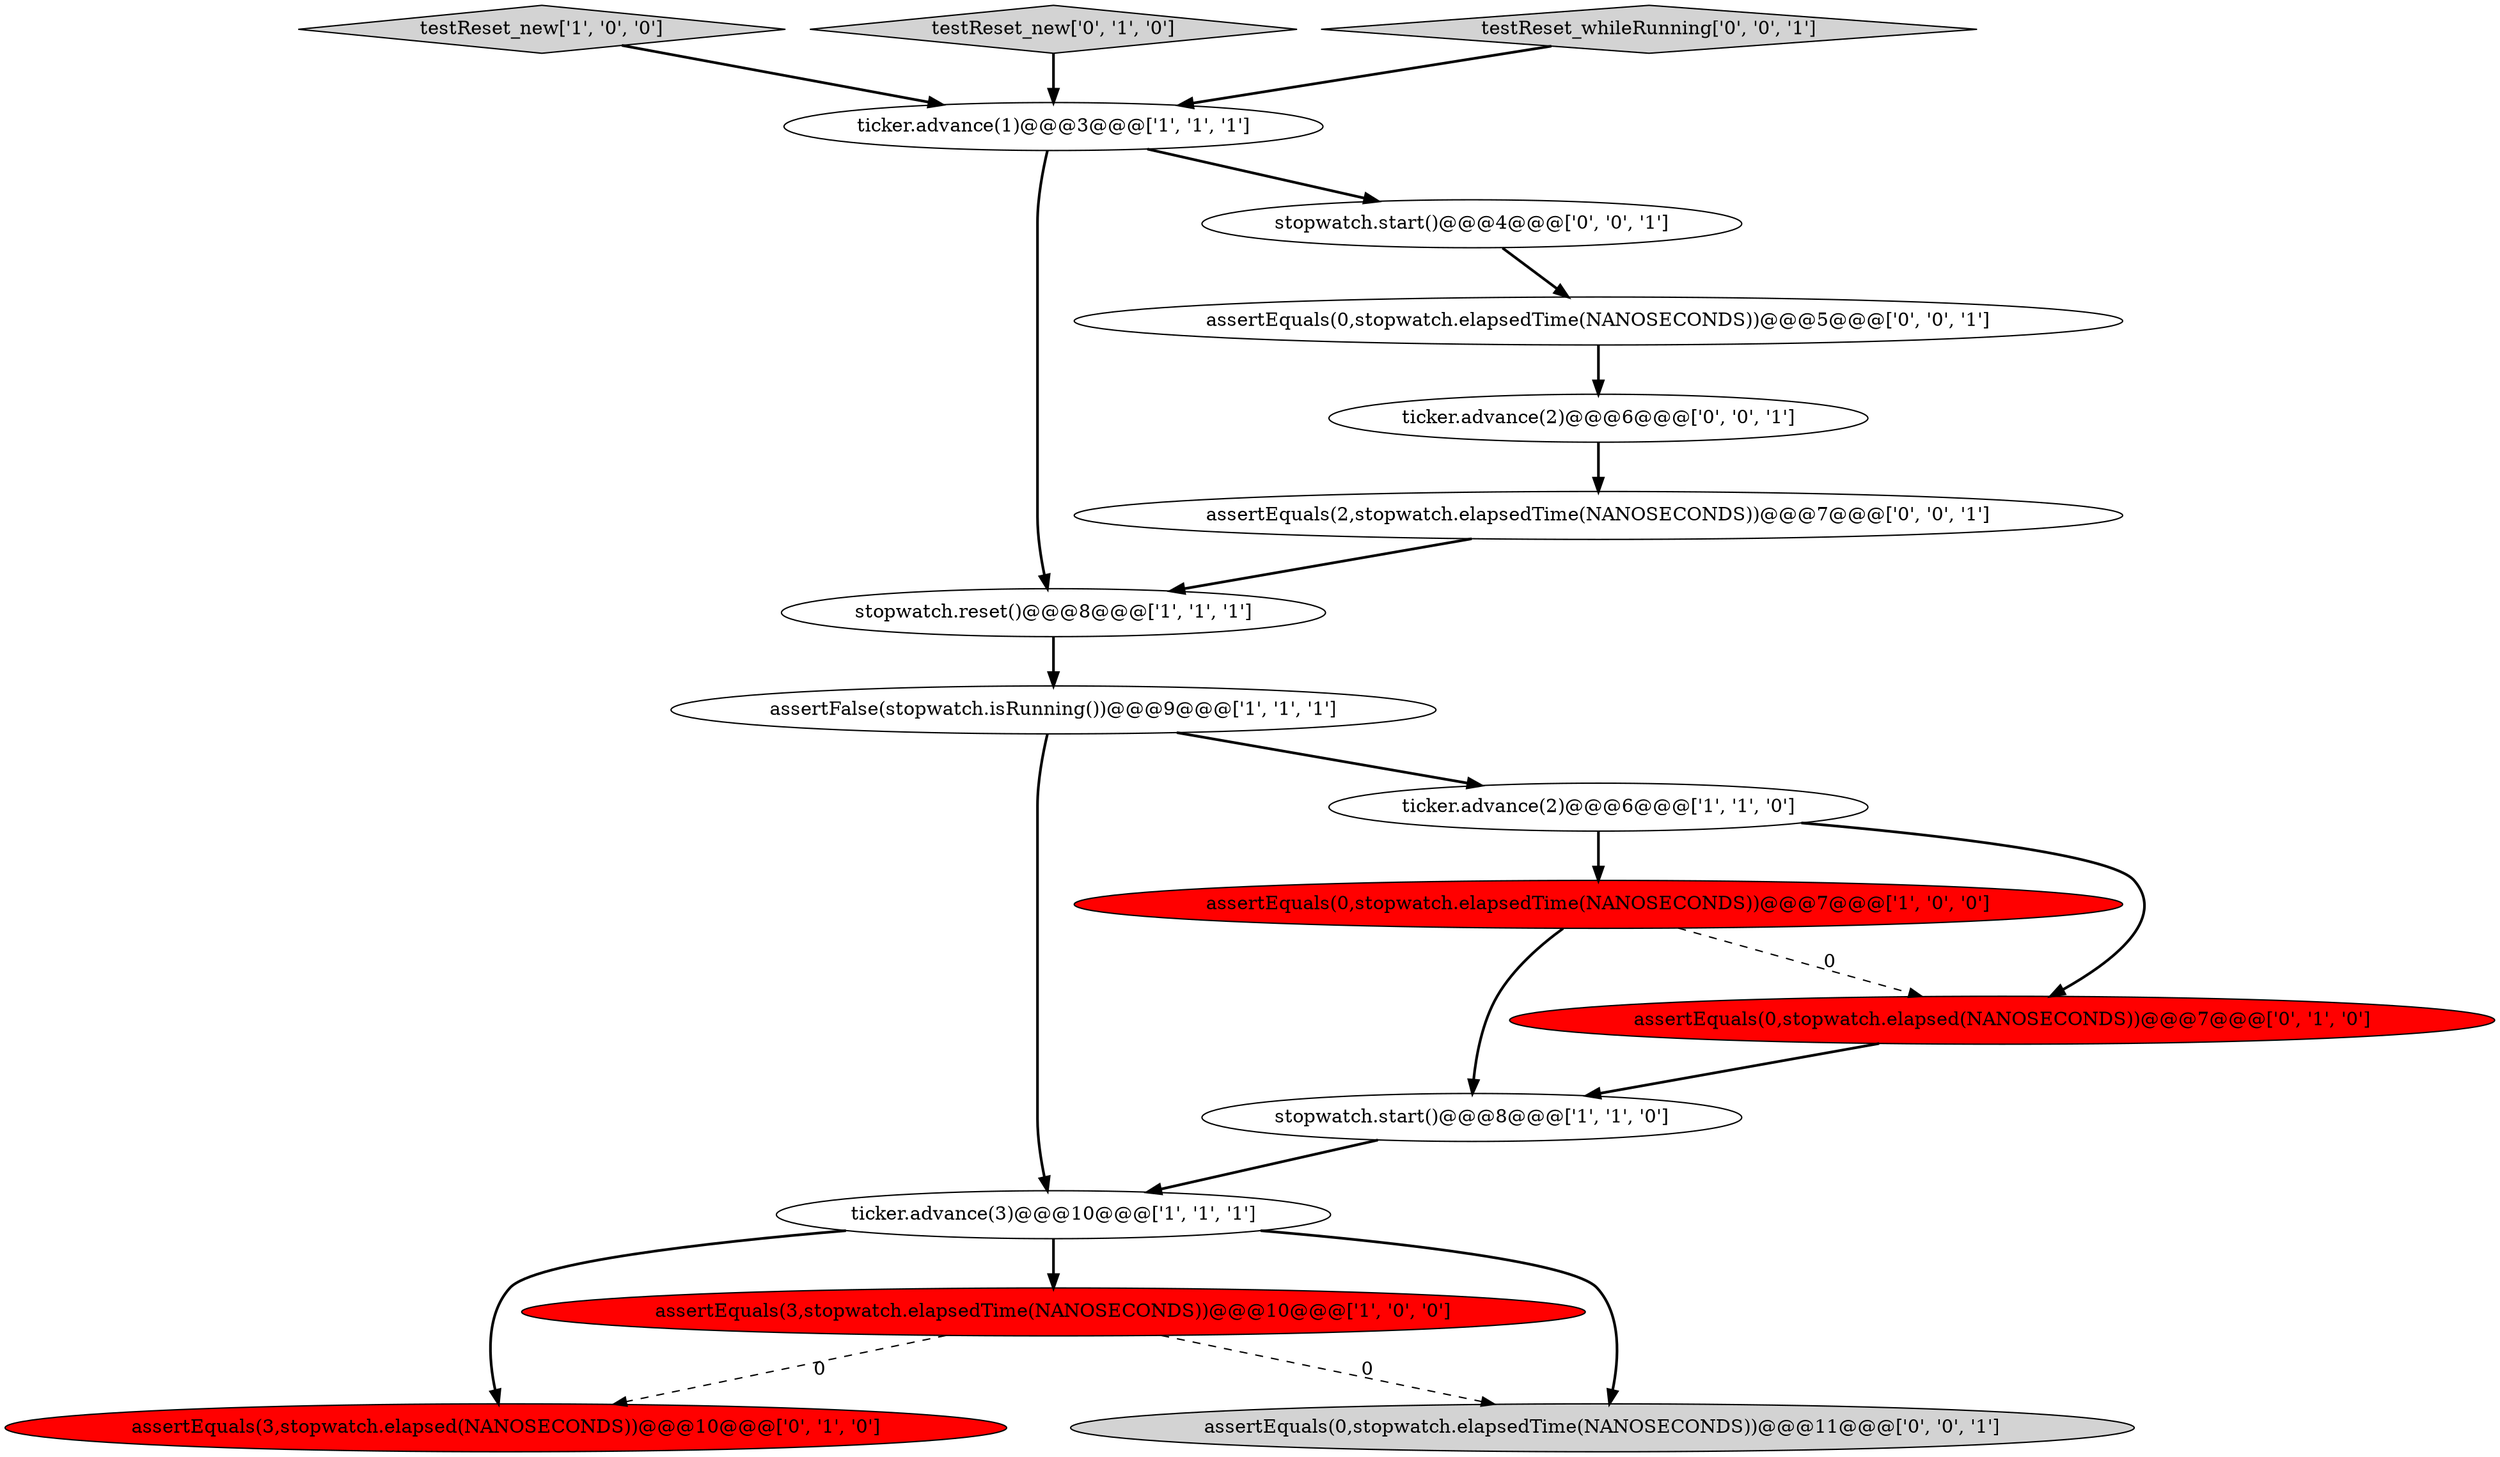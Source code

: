 digraph {
7 [style = filled, label = "testReset_new['1', '0', '0']", fillcolor = lightgray, shape = diamond image = "AAA0AAABBB1BBB"];
8 [style = filled, label = "assertEquals(3,stopwatch.elapsedTime(NANOSECONDS))@@@10@@@['1', '0', '0']", fillcolor = red, shape = ellipse image = "AAA1AAABBB1BBB"];
6 [style = filled, label = "assertEquals(0,stopwatch.elapsedTime(NANOSECONDS))@@@7@@@['1', '0', '0']", fillcolor = red, shape = ellipse image = "AAA1AAABBB1BBB"];
9 [style = filled, label = "testReset_new['0', '1', '0']", fillcolor = lightgray, shape = diamond image = "AAA0AAABBB2BBB"];
11 [style = filled, label = "assertEquals(3,stopwatch.elapsed(NANOSECONDS))@@@10@@@['0', '1', '0']", fillcolor = red, shape = ellipse image = "AAA1AAABBB2BBB"];
16 [style = filled, label = "assertEquals(2,stopwatch.elapsedTime(NANOSECONDS))@@@7@@@['0', '0', '1']", fillcolor = white, shape = ellipse image = "AAA0AAABBB3BBB"];
2 [style = filled, label = "ticker.advance(3)@@@10@@@['1', '1', '1']", fillcolor = white, shape = ellipse image = "AAA0AAABBB1BBB"];
4 [style = filled, label = "stopwatch.start()@@@8@@@['1', '1', '0']", fillcolor = white, shape = ellipse image = "AAA0AAABBB1BBB"];
10 [style = filled, label = "assertEquals(0,stopwatch.elapsed(NANOSECONDS))@@@7@@@['0', '1', '0']", fillcolor = red, shape = ellipse image = "AAA1AAABBB2BBB"];
3 [style = filled, label = "stopwatch.reset()@@@8@@@['1', '1', '1']", fillcolor = white, shape = ellipse image = "AAA0AAABBB1BBB"];
14 [style = filled, label = "assertEquals(0,stopwatch.elapsedTime(NANOSECONDS))@@@11@@@['0', '0', '1']", fillcolor = lightgray, shape = ellipse image = "AAA0AAABBB3BBB"];
15 [style = filled, label = "testReset_whileRunning['0', '0', '1']", fillcolor = lightgray, shape = diamond image = "AAA0AAABBB3BBB"];
0 [style = filled, label = "ticker.advance(1)@@@3@@@['1', '1', '1']", fillcolor = white, shape = ellipse image = "AAA0AAABBB1BBB"];
13 [style = filled, label = "stopwatch.start()@@@4@@@['0', '0', '1']", fillcolor = white, shape = ellipse image = "AAA0AAABBB3BBB"];
12 [style = filled, label = "ticker.advance(2)@@@6@@@['0', '0', '1']", fillcolor = white, shape = ellipse image = "AAA0AAABBB3BBB"];
17 [style = filled, label = "assertEquals(0,stopwatch.elapsedTime(NANOSECONDS))@@@5@@@['0', '0', '1']", fillcolor = white, shape = ellipse image = "AAA0AAABBB3BBB"];
5 [style = filled, label = "assertFalse(stopwatch.isRunning())@@@9@@@['1', '1', '1']", fillcolor = white, shape = ellipse image = "AAA0AAABBB1BBB"];
1 [style = filled, label = "ticker.advance(2)@@@6@@@['1', '1', '0']", fillcolor = white, shape = ellipse image = "AAA0AAABBB1BBB"];
0->3 [style = bold, label=""];
16->3 [style = bold, label=""];
9->0 [style = bold, label=""];
0->13 [style = bold, label=""];
7->0 [style = bold, label=""];
12->16 [style = bold, label=""];
4->2 [style = bold, label=""];
8->14 [style = dashed, label="0"];
6->10 [style = dashed, label="0"];
6->4 [style = bold, label=""];
5->1 [style = bold, label=""];
13->17 [style = bold, label=""];
3->5 [style = bold, label=""];
17->12 [style = bold, label=""];
1->6 [style = bold, label=""];
5->2 [style = bold, label=""];
15->0 [style = bold, label=""];
2->14 [style = bold, label=""];
10->4 [style = bold, label=""];
8->11 [style = dashed, label="0"];
1->10 [style = bold, label=""];
2->11 [style = bold, label=""];
2->8 [style = bold, label=""];
}
